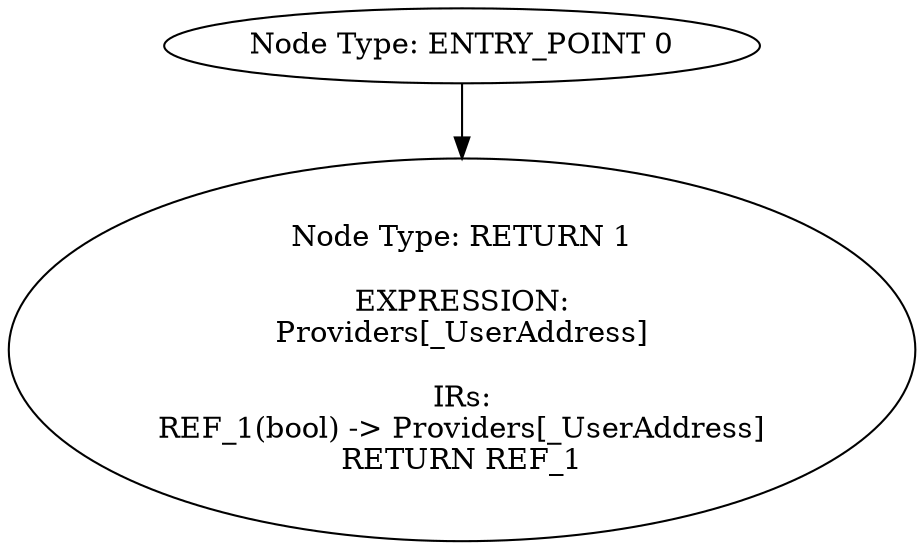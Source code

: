 digraph{
0[label="Node Type: ENTRY_POINT 0
"];
0->1;
1[label="Node Type: RETURN 1

EXPRESSION:
Providers[_UserAddress]

IRs:
REF_1(bool) -> Providers[_UserAddress]
RETURN REF_1"];
}
